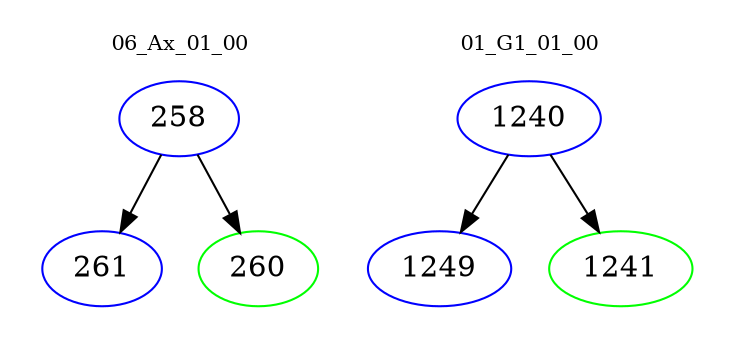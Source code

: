 digraph{
subgraph cluster_0 {
color = white
label = "06_Ax_01_00";
fontsize=10;
T0_258 [label="258", color="blue"]
T0_258 -> T0_261 [color="black"]
T0_261 [label="261", color="blue"]
T0_258 -> T0_260 [color="black"]
T0_260 [label="260", color="green"]
}
subgraph cluster_1 {
color = white
label = "01_G1_01_00";
fontsize=10;
T1_1240 [label="1240", color="blue"]
T1_1240 -> T1_1249 [color="black"]
T1_1249 [label="1249", color="blue"]
T1_1240 -> T1_1241 [color="black"]
T1_1241 [label="1241", color="green"]
}
}
